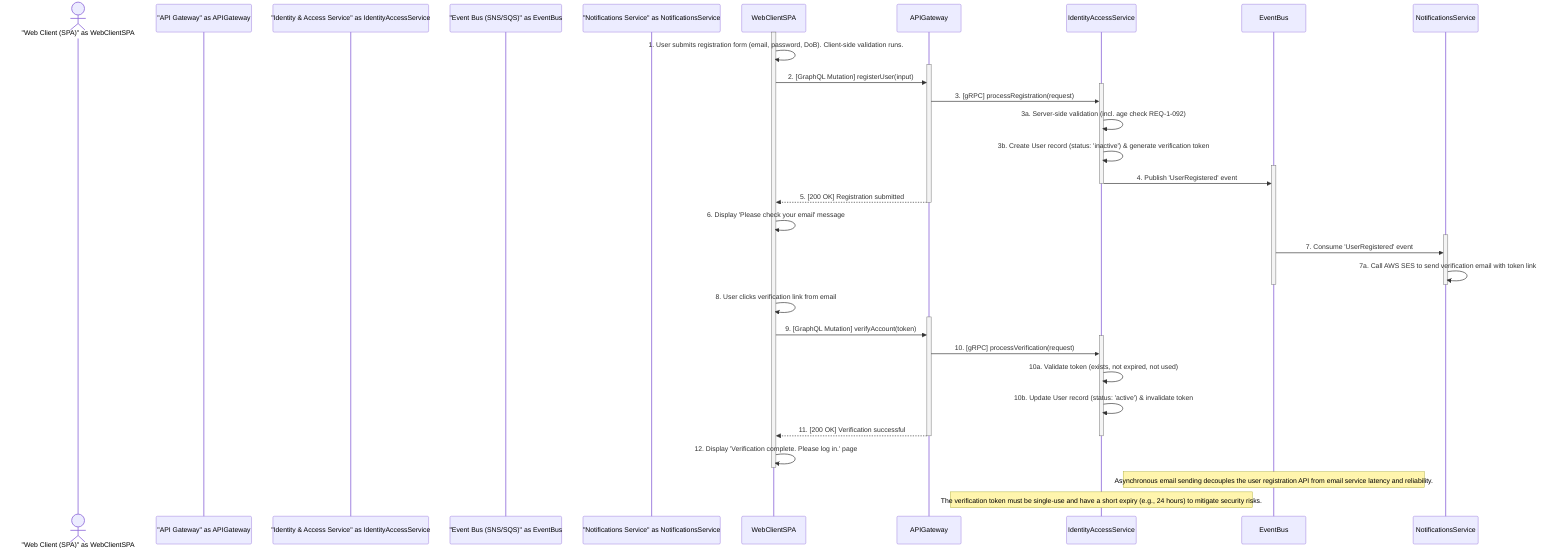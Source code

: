 sequenceDiagram
    actor "Web Client (SPA)" as WebClientSPA
    participant "API Gateway" as APIGateway
    participant "Identity & Access Service" as IdentityAccessService
    participant "Event Bus (SNS/SQS)" as EventBus
    participant "Notifications Service" as NotificationsService

    activate WebClientSPA
    WebClientSPA->>WebClientSPA: 1. User submits registration form (email, password, DoB). Client-side validation runs.
    
    activate APIGateway
    WebClientSPA->>APIGateway: 2. [GraphQL Mutation] registerUser(input)
    
    activate IdentityAccessService
    APIGateway->>IdentityAccessService: 3. [gRPC] processRegistration(request)
    
    IdentityAccessService->>IdentityAccessService: 3a. Server-side validation (incl. age check REQ-1-092)
    IdentityAccessService->>IdentityAccessService: 3b. Create User record (status: 'inactive') & generate verification token
    
    activate EventBus
    IdentityAccessService->>EventBus: 4. Publish 'UserRegistered' event
    deactivate IdentityAccessService
    
    APIGateway-->>WebClientSPA: 5. [200 OK] Registration submitted
    deactivate APIGateway
    
    WebClientSPA->>WebClientSPA: 6. Display 'Please check your email' message

    %% Asynchronous Email Flow
    activate NotificationsService
    EventBus->>NotificationsService: 7. Consume 'UserRegistered' event
    NotificationsService->>NotificationsService: 7a. Call AWS SES to send verification email with token link
    deactivate NotificationsService
    deactivate EventBus

    %% User Verification Flow
    WebClientSPA->>WebClientSPA: 8. User clicks verification link from email
    
    activate APIGateway
    WebClientSPA->>APIGateway: 9. [GraphQL Mutation] verifyAccount(token)
    
    activate IdentityAccessService
    APIGateway->>IdentityAccessService: 10. [gRPC] processVerification(request)
    
    IdentityAccessService->>IdentityAccessService: 10a. Validate token (exists, not expired, not used)
    IdentityAccessService->>IdentityAccessService: 10b. Update User record (status: 'active') & invalidate token
    
    APIGateway-->>WebClientSPA: 11. [200 OK] Verification successful
    deactivate APIGateway
    deactivate IdentityAccessService
    
    WebClientSPA->>WebClientSPA: 12. Display 'Verification complete. Please log in.' page
    deactivate WebClientSPA

    note over EventBus: Asynchronous email sending decouples the user registration API from email service latency and reliability.
    note over IdentityAccessService: The verification token must be single-use and have a short expiry (e.g., 24 hours) to mitigate security risks.